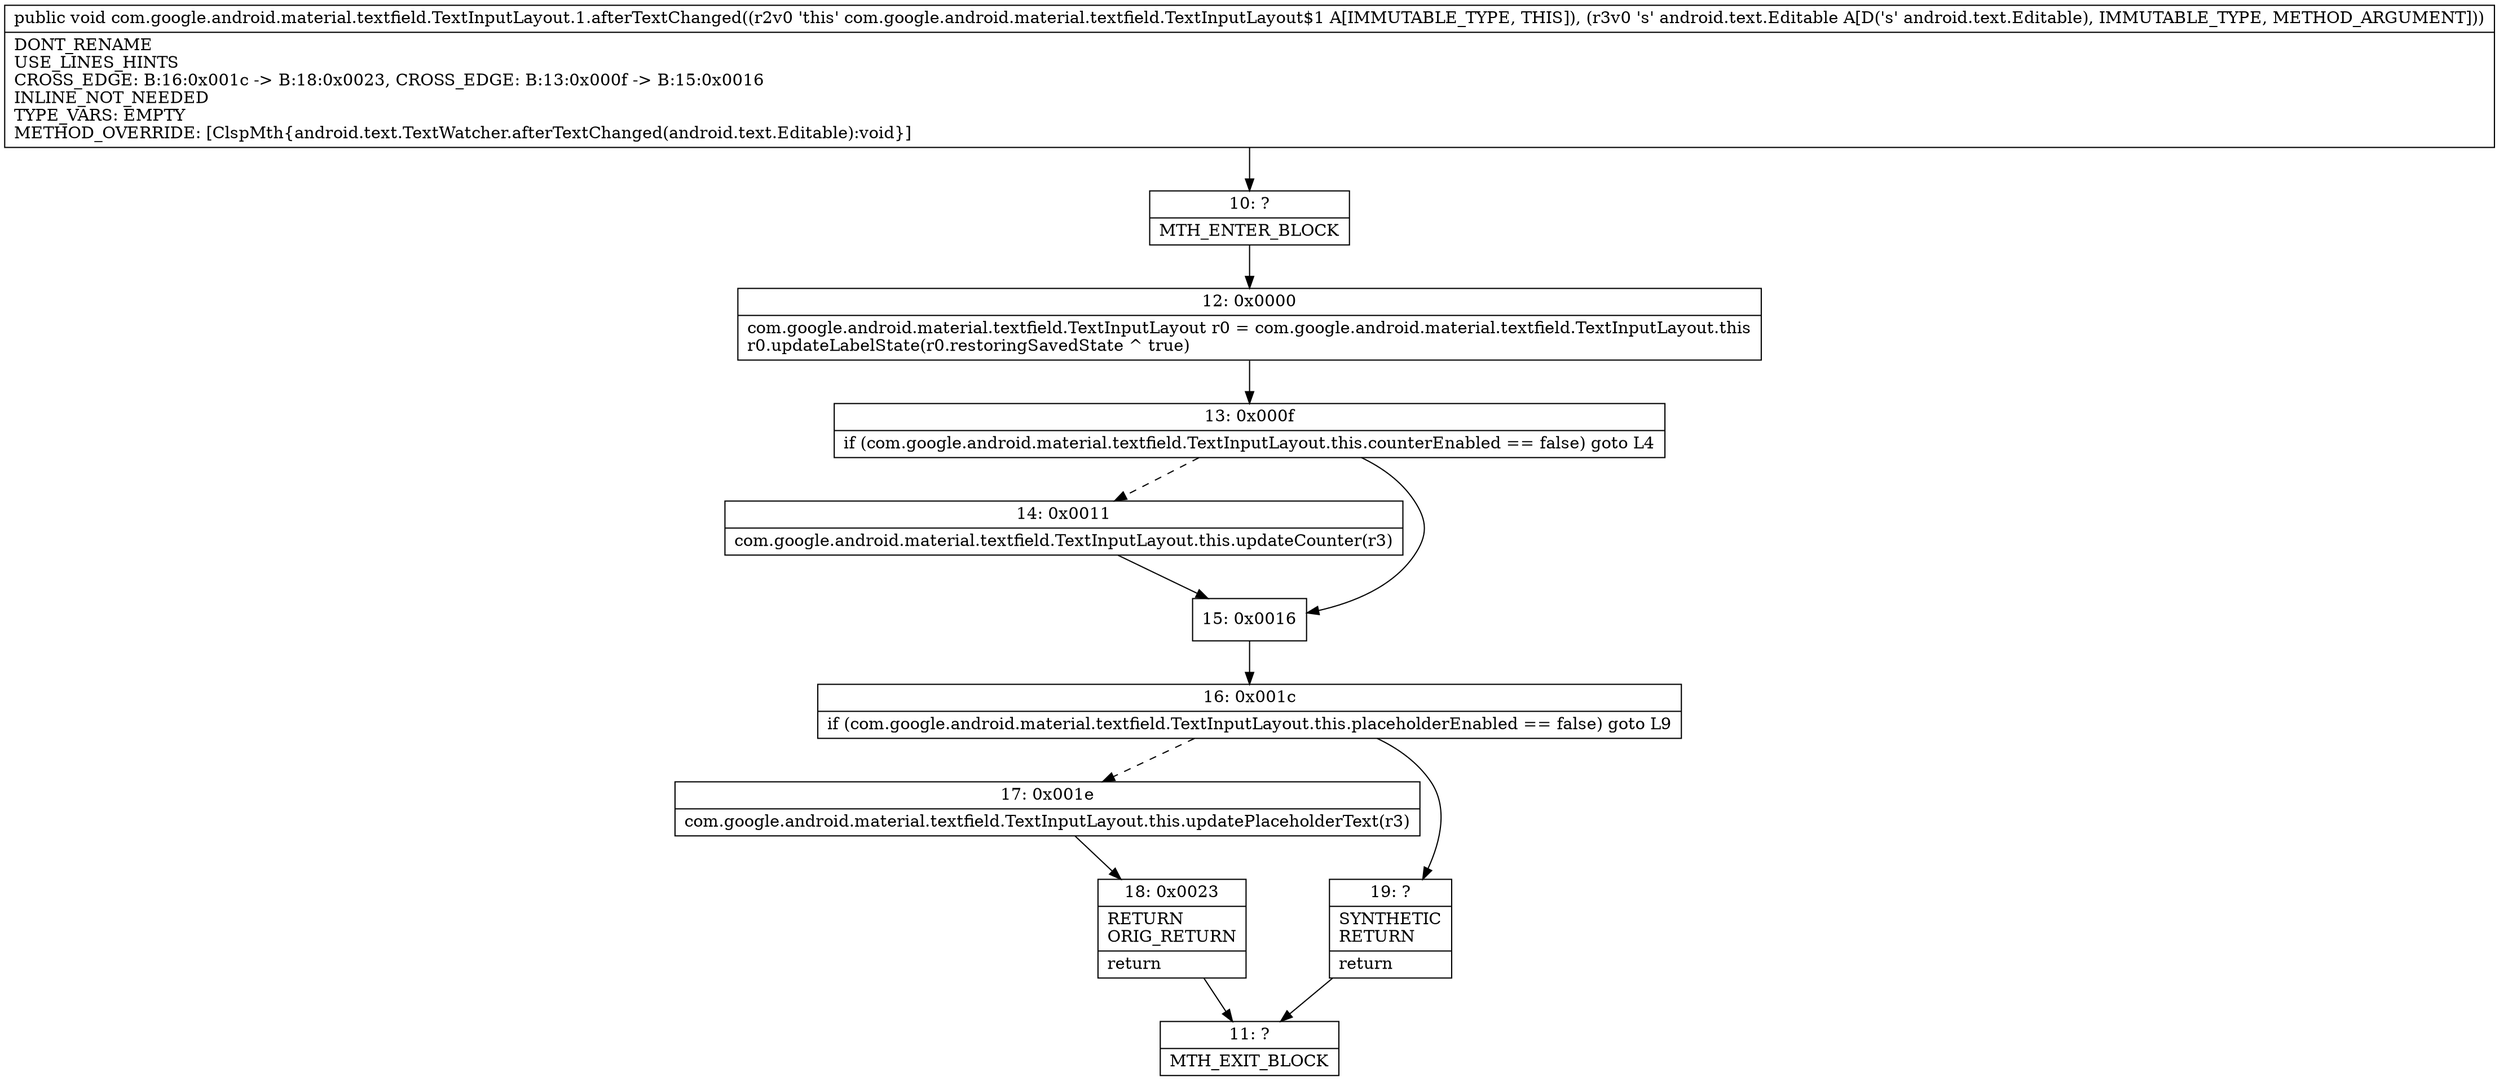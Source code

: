 digraph "CFG forcom.google.android.material.textfield.TextInputLayout.1.afterTextChanged(Landroid\/text\/Editable;)V" {
Node_10 [shape=record,label="{10\:\ ?|MTH_ENTER_BLOCK\l}"];
Node_12 [shape=record,label="{12\:\ 0x0000|com.google.android.material.textfield.TextInputLayout r0 = com.google.android.material.textfield.TextInputLayout.this\lr0.updateLabelState(r0.restoringSavedState ^ true)\l}"];
Node_13 [shape=record,label="{13\:\ 0x000f|if (com.google.android.material.textfield.TextInputLayout.this.counterEnabled == false) goto L4\l}"];
Node_14 [shape=record,label="{14\:\ 0x0011|com.google.android.material.textfield.TextInputLayout.this.updateCounter(r3)\l}"];
Node_15 [shape=record,label="{15\:\ 0x0016}"];
Node_16 [shape=record,label="{16\:\ 0x001c|if (com.google.android.material.textfield.TextInputLayout.this.placeholderEnabled == false) goto L9\l}"];
Node_17 [shape=record,label="{17\:\ 0x001e|com.google.android.material.textfield.TextInputLayout.this.updatePlaceholderText(r3)\l}"];
Node_18 [shape=record,label="{18\:\ 0x0023|RETURN\lORIG_RETURN\l|return\l}"];
Node_11 [shape=record,label="{11\:\ ?|MTH_EXIT_BLOCK\l}"];
Node_19 [shape=record,label="{19\:\ ?|SYNTHETIC\lRETURN\l|return\l}"];
MethodNode[shape=record,label="{public void com.google.android.material.textfield.TextInputLayout.1.afterTextChanged((r2v0 'this' com.google.android.material.textfield.TextInputLayout$1 A[IMMUTABLE_TYPE, THIS]), (r3v0 's' android.text.Editable A[D('s' android.text.Editable), IMMUTABLE_TYPE, METHOD_ARGUMENT]))  | DONT_RENAME\lUSE_LINES_HINTS\lCROSS_EDGE: B:16:0x001c \-\> B:18:0x0023, CROSS_EDGE: B:13:0x000f \-\> B:15:0x0016\lINLINE_NOT_NEEDED\lTYPE_VARS: EMPTY\lMETHOD_OVERRIDE: [ClspMth\{android.text.TextWatcher.afterTextChanged(android.text.Editable):void\}]\l}"];
MethodNode -> Node_10;Node_10 -> Node_12;
Node_12 -> Node_13;
Node_13 -> Node_14[style=dashed];
Node_13 -> Node_15;
Node_14 -> Node_15;
Node_15 -> Node_16;
Node_16 -> Node_17[style=dashed];
Node_16 -> Node_19;
Node_17 -> Node_18;
Node_18 -> Node_11;
Node_19 -> Node_11;
}

